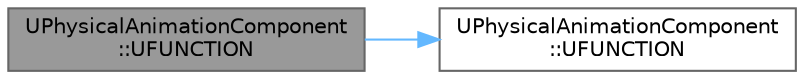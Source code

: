 digraph "UPhysicalAnimationComponent::UFUNCTION"
{
 // INTERACTIVE_SVG=YES
 // LATEX_PDF_SIZE
  bgcolor="transparent";
  edge [fontname=Helvetica,fontsize=10,labelfontname=Helvetica,labelfontsize=10];
  node [fontname=Helvetica,fontsize=10,shape=box,height=0.2,width=0.4];
  rankdir="LR";
  Node1 [id="Node000001",label="UPhysicalAnimationComponent\l::UFUNCTION",height=0.2,width=0.4,color="gray40", fillcolor="grey60", style="filled", fontcolor="black",tooltip="Returns the target transform for the given body."];
  Node1 -> Node2 [id="edge1_Node000001_Node000002",color="steelblue1",style="solid",tooltip=" "];
  Node2 [id="Node000002",label="UPhysicalAnimationComponent\l::UFUNCTION",height=0.2,width=0.4,color="grey40", fillcolor="white", style="filled",URL="$d0/d23/classUPhysicalAnimationComponent.html#ad7ceee94c2e8537d080a6754f54cb685",tooltip="Sets the skeletal mesh we are driving through physical animation."];
}
